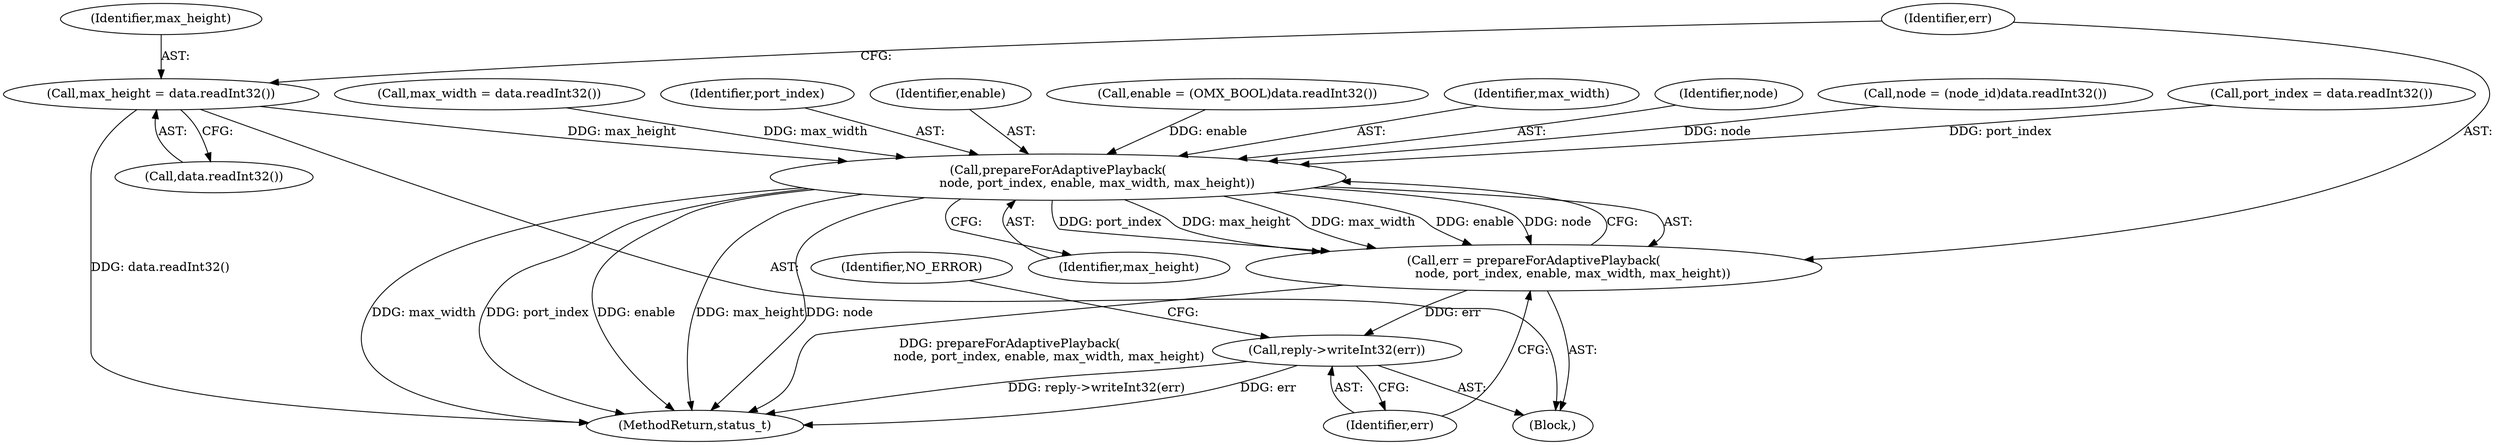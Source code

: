 digraph "0_Android_db829699d3293f254a7387894303451a91278986@API" {
"1001015" [label="(Call,max_height = data.readInt32())"];
"1001021" [label="(Call,prepareForAdaptivePlayback(\n                    node, port_index, enable, max_width, max_height))"];
"1001019" [label="(Call,err = prepareForAdaptivePlayback(\n                    node, port_index, enable, max_width, max_height))"];
"1001027" [label="(Call,reply->writeInt32(err))"];
"1001005" [label="(Call,enable = (OMX_BOOL)data.readInt32())"];
"1001353" [label="(MethodReturn,status_t)"];
"1001020" [label="(Identifier,err)"];
"1000989" [label="(Block,)"];
"1001027" [label="(Call,reply->writeInt32(err))"];
"1001030" [label="(Identifier,NO_ERROR)"];
"1001028" [label="(Identifier,err)"];
"1001021" [label="(Call,prepareForAdaptivePlayback(\n                    node, port_index, enable, max_width, max_height))"];
"1001025" [label="(Identifier,max_width)"];
"1001022" [label="(Identifier,node)"];
"1001017" [label="(Call,data.readInt32())"];
"1001015" [label="(Call,max_height = data.readInt32())"];
"1001019" [label="(Call,err = prepareForAdaptivePlayback(\n                    node, port_index, enable, max_width, max_height))"];
"1000995" [label="(Call,node = (node_id)data.readInt32())"];
"1001001" [label="(Call,port_index = data.readInt32())"];
"1001026" [label="(Identifier,max_height)"];
"1001011" [label="(Call,max_width = data.readInt32())"];
"1001023" [label="(Identifier,port_index)"];
"1001016" [label="(Identifier,max_height)"];
"1001024" [label="(Identifier,enable)"];
"1001015" -> "1000989"  [label="AST: "];
"1001015" -> "1001017"  [label="CFG: "];
"1001016" -> "1001015"  [label="AST: "];
"1001017" -> "1001015"  [label="AST: "];
"1001020" -> "1001015"  [label="CFG: "];
"1001015" -> "1001353"  [label="DDG: data.readInt32()"];
"1001015" -> "1001021"  [label="DDG: max_height"];
"1001021" -> "1001019"  [label="AST: "];
"1001021" -> "1001026"  [label="CFG: "];
"1001022" -> "1001021"  [label="AST: "];
"1001023" -> "1001021"  [label="AST: "];
"1001024" -> "1001021"  [label="AST: "];
"1001025" -> "1001021"  [label="AST: "];
"1001026" -> "1001021"  [label="AST: "];
"1001019" -> "1001021"  [label="CFG: "];
"1001021" -> "1001353"  [label="DDG: enable"];
"1001021" -> "1001353"  [label="DDG: max_height"];
"1001021" -> "1001353"  [label="DDG: port_index"];
"1001021" -> "1001353"  [label="DDG: node"];
"1001021" -> "1001353"  [label="DDG: max_width"];
"1001021" -> "1001019"  [label="DDG: port_index"];
"1001021" -> "1001019"  [label="DDG: max_height"];
"1001021" -> "1001019"  [label="DDG: max_width"];
"1001021" -> "1001019"  [label="DDG: enable"];
"1001021" -> "1001019"  [label="DDG: node"];
"1000995" -> "1001021"  [label="DDG: node"];
"1001001" -> "1001021"  [label="DDG: port_index"];
"1001005" -> "1001021"  [label="DDG: enable"];
"1001011" -> "1001021"  [label="DDG: max_width"];
"1001019" -> "1000989"  [label="AST: "];
"1001020" -> "1001019"  [label="AST: "];
"1001028" -> "1001019"  [label="CFG: "];
"1001019" -> "1001353"  [label="DDG: prepareForAdaptivePlayback(\n                    node, port_index, enable, max_width, max_height)"];
"1001019" -> "1001027"  [label="DDG: err"];
"1001027" -> "1000989"  [label="AST: "];
"1001027" -> "1001028"  [label="CFG: "];
"1001028" -> "1001027"  [label="AST: "];
"1001030" -> "1001027"  [label="CFG: "];
"1001027" -> "1001353"  [label="DDG: reply->writeInt32(err)"];
"1001027" -> "1001353"  [label="DDG: err"];
}
